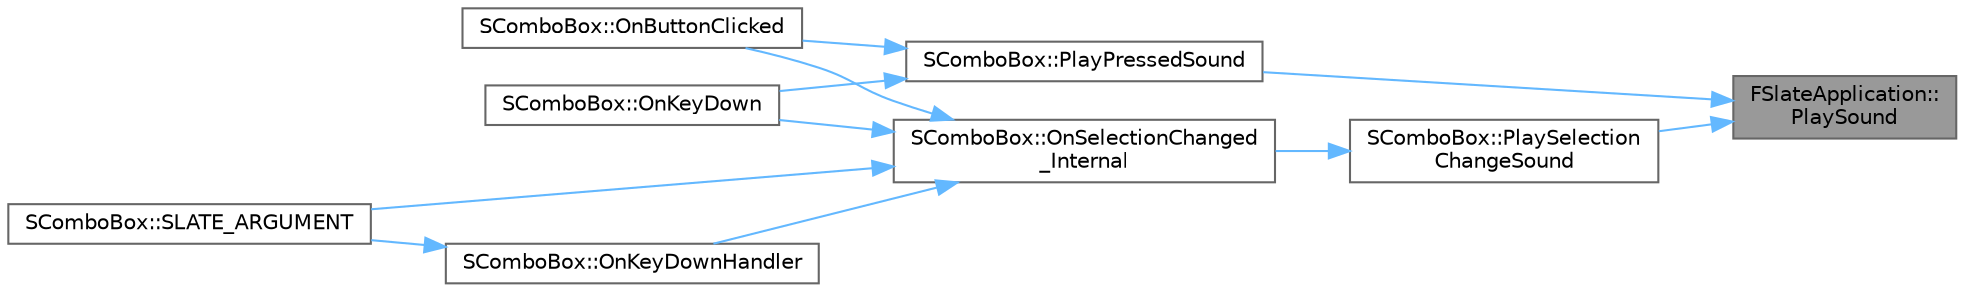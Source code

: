 digraph "FSlateApplication::PlaySound"
{
 // INTERACTIVE_SVG=YES
 // LATEX_PDF_SIZE
  bgcolor="transparent";
  edge [fontname=Helvetica,fontsize=10,labelfontname=Helvetica,labelfontsize=10];
  node [fontname=Helvetica,fontsize=10,shape=box,height=0.2,width=0.4];
  rankdir="RL";
  Node1 [id="Node000001",label="FSlateApplication::\lPlaySound",height=0.2,width=0.4,color="gray40", fillcolor="grey60", style="filled", fontcolor="black",tooltip="Play SoundToPlay."];
  Node1 -> Node2 [id="edge1_Node000001_Node000002",dir="back",color="steelblue1",style="solid",tooltip=" "];
  Node2 [id="Node000002",label="SComboBox::PlayPressedSound",height=0.2,width=0.4,color="grey40", fillcolor="white", style="filled",URL="$da/db2/classSComboBox.html#a7fcbfefa0474eee35aa7ec966dcc48ac",tooltip="Play the pressed sound."];
  Node2 -> Node3 [id="edge2_Node000002_Node000003",dir="back",color="steelblue1",style="solid",tooltip=" "];
  Node3 [id="Node000003",label="SComboBox::OnButtonClicked",height=0.2,width=0.4,color="grey40", fillcolor="white", style="filled",URL="$da/db2/classSComboBox.html#ac33dae17dece136ed84cbd26522cc730",tooltip="Handle clicking on the content menu."];
  Node2 -> Node4 [id="edge3_Node000002_Node000004",dir="back",color="steelblue1",style="solid",tooltip=" "];
  Node4 [id="Node000004",label="SComboBox::OnKeyDown",height=0.2,width=0.4,color="grey40", fillcolor="white", style="filled",URL="$da/db2/classSComboBox.html#a339acf2dce0b615536fd2c83753bb092",tooltip="Handle key presses that SListView ignores."];
  Node1 -> Node5 [id="edge4_Node000001_Node000005",dir="back",color="steelblue1",style="solid",tooltip=" "];
  Node5 [id="Node000005",label="SComboBox::PlaySelection\lChangeSound",height=0.2,width=0.4,color="grey40", fillcolor="white", style="filled",URL="$da/db2/classSComboBox.html#a7e38d23757bbad2f0562c84738fbfff0",tooltip="Play the selection changed sound."];
  Node5 -> Node6 [id="edge5_Node000005_Node000006",dir="back",color="steelblue1",style="solid",tooltip=" "];
  Node6 [id="Node000006",label="SComboBox::OnSelectionChanged\l_Internal",height=0.2,width=0.4,color="grey40", fillcolor="white", style="filled",URL="$da/db2/classSComboBox.html#aec0862fd7a619395c402464d9a030073",tooltip="Invoked when the selection in the list changes."];
  Node6 -> Node3 [id="edge6_Node000006_Node000003",dir="back",color="steelblue1",style="solid",tooltip=" "];
  Node6 -> Node4 [id="edge7_Node000006_Node000004",dir="back",color="steelblue1",style="solid",tooltip=" "];
  Node6 -> Node7 [id="edge8_Node000006_Node000007",dir="back",color="steelblue1",style="solid",tooltip=" "];
  Node7 [id="Node000007",label="SComboBox::OnKeyDownHandler",height=0.2,width=0.4,color="grey40", fillcolor="white", style="filled",URL="$da/db2/classSComboBox.html#a1f4a1c1c45ea82dd51464b1711627bb4",tooltip=" "];
  Node7 -> Node8 [id="edge9_Node000007_Node000008",dir="back",color="steelblue1",style="solid",tooltip=" "];
  Node8 [id="Node000008",label="SComboBox::SLATE_ARGUMENT",height=0.2,width=0.4,color="grey40", fillcolor="white", style="filled",URL="$da/db2/classSComboBox.html#a1e89c3c63a395864956649fccafe6324",tooltip="True if this combo's menu should be collapsed when our parent receives focus, false (default) otherwi..."];
  Node6 -> Node8 [id="edge10_Node000006_Node000008",dir="back",color="steelblue1",style="solid",tooltip=" "];
}
